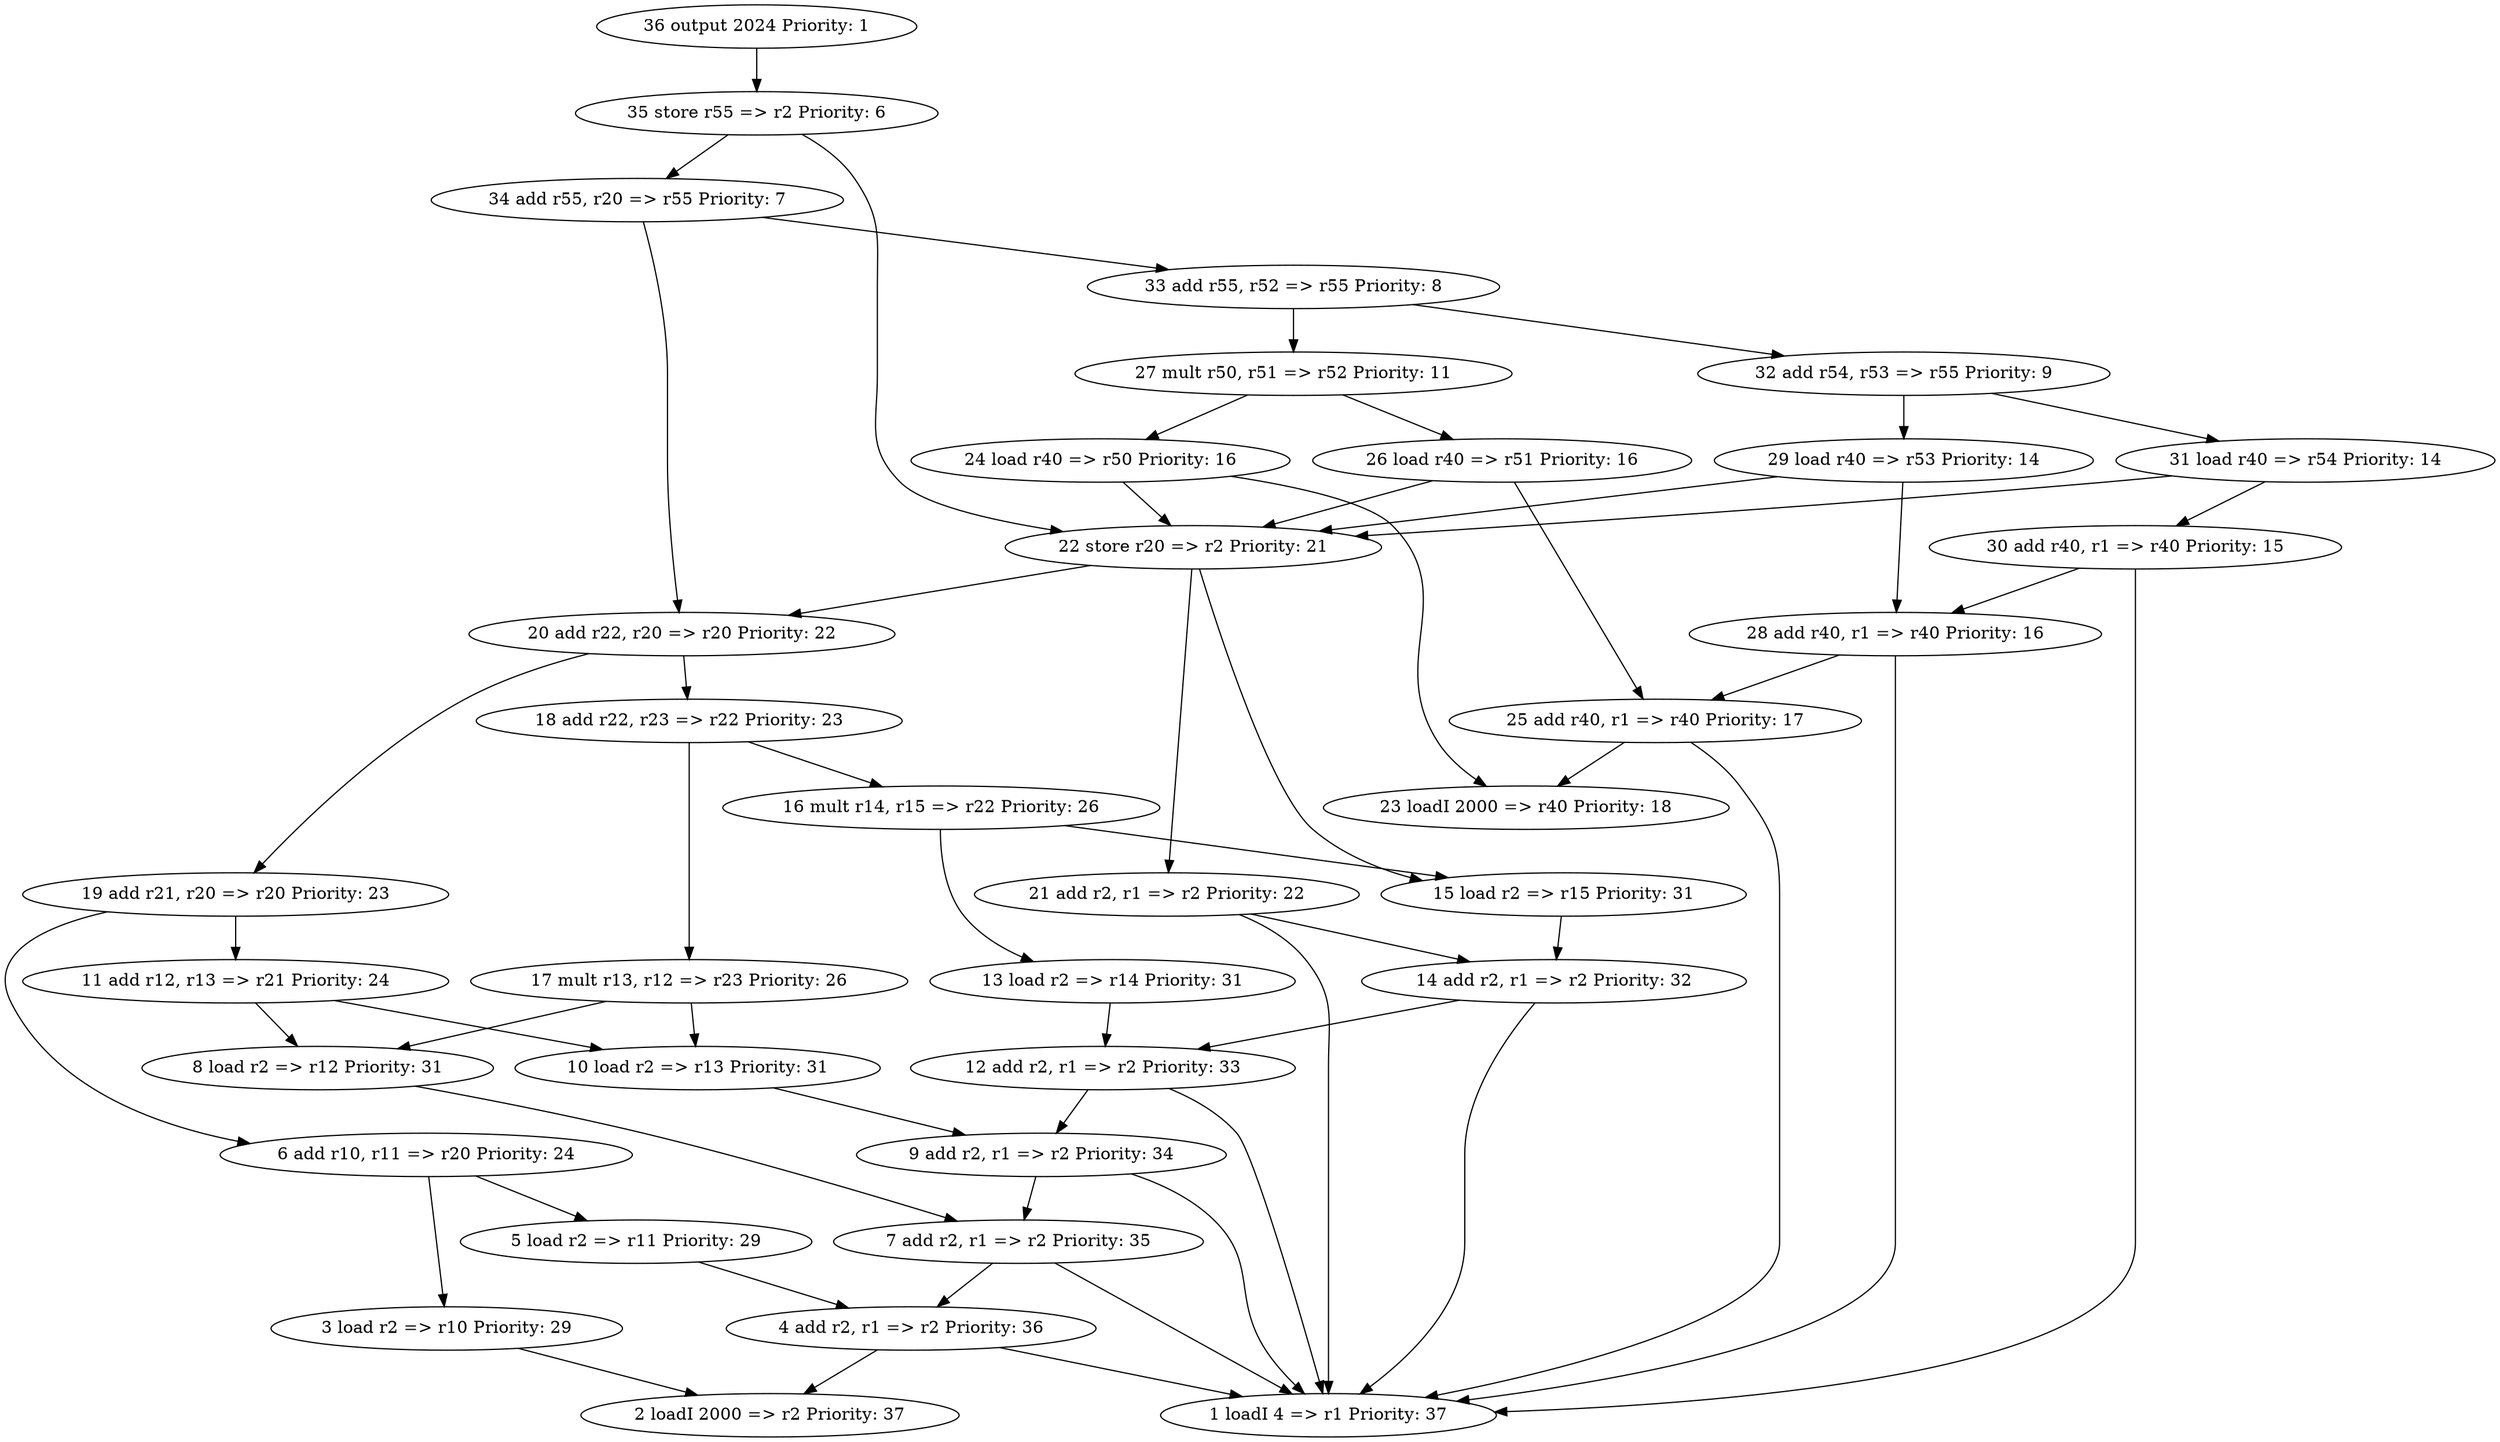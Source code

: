 digraph g {
    33 [label="33 add r55, r52 => r55 Priority: 8"];
    32 [label="32 add r54, r53 => r55 Priority: 9"];
    34 [label="34 add r55, r20 => r55 Priority: 7"];
    3 [label="3 load r2 => r10 Priority: 29"];
    4 [label="4 add r2, r1 => r2 Priority: 36"];
    5 [label="5 load r2 => r11 Priority: 29"];
    1 [label="1 loadI 4 => r1 Priority: 37"];
    7 [label="7 add r2, r1 => r2 Priority: 35"];
    6 [label="6 add r10, r11 => r20 Priority: 24"];
    2 [label="2 loadI 2000 => r2 Priority: 37"];
    9 [label="9 add r2, r1 => r2 Priority: 34"];
    10 [label="10 load r2 => r13 Priority: 31"];
    12 [label="12 add r2, r1 => r2 Priority: 33"];
    11 [label="11 add r12, r13 => r21 Priority: 24"];
    13 [label="13 load r2 => r14 Priority: 31"];
    14 [label="14 add r2, r1 => r2 Priority: 32"];
    15 [label="15 load r2 => r15 Priority: 31"];
    17 [label="17 mult r13, r12 => r23 Priority: 26"];
    16 [label="16 mult r14, r15 => r22 Priority: 26"];
    8 [label="8 load r2 => r12 Priority: 31"];
    18 [label="18 add r22, r23 => r22 Priority: 23"];
    19 [label="19 add r21, r20 => r20 Priority: 23"];
    35 [label="35 store r55 => r2 Priority: 6"];
    20 [label="20 add r22, r20 => r20 Priority: 22"];
    21 [label="21 add r2, r1 => r2 Priority: 22"];
    22 [label="22 store r20 => r2 Priority: 21"];
    23 [label="23 loadI 2000 => r40 Priority: 18"];
    24 [label="24 load r40 => r50 Priority: 16"];
    25 [label="25 add r40, r1 => r40 Priority: 17"];
    36 [label="36 output 2024 Priority: 1"];
    26 [label="26 load r40 => r51 Priority: 16"];
    28 [label="28 add r40, r1 => r40 Priority: 16"];
    27 [label="27 mult r50, r51 => r52 Priority: 11"];
    29 [label="29 load r40 => r53 Priority: 14"];
    30 [label="30 add r40, r1 => r40 Priority: 15"];
    31 [label="31 load r40 => r54 Priority: 14"];
    33->27;
    33->32;
    32->31;
    32->29;
    34->33;
    34->20;
    3->2;
    4->2;
    4->1;
    5->4;
    7->4;
    7->1;
    6->3;
    6->5;
    9->7;
    9->1;
    10->9;
    12->1;
    12->9;
    11->8;
    11->10;
    13->12;
    14->1;
    14->12;
    15->14;
    17->10;
    17->8;
    16->13;
    16->15;
    8->7;
    18->17;
    18->16;
    19->11;
    19->6;
    35->22;
    35->34;
    20->18;
    20->19;
    21->14;
    21->1;
    22->20;
    22->21;
    22->15;
    24->22;
    24->23;
    25->1;
    25->23;
    36->35;
    26->22;
    26->25;
    28->1;
    28->25;
    27->24;
    27->26;
    29->22;
    29->28;
    30->1;
    30->28;
    31->22;
    31->30;
}
